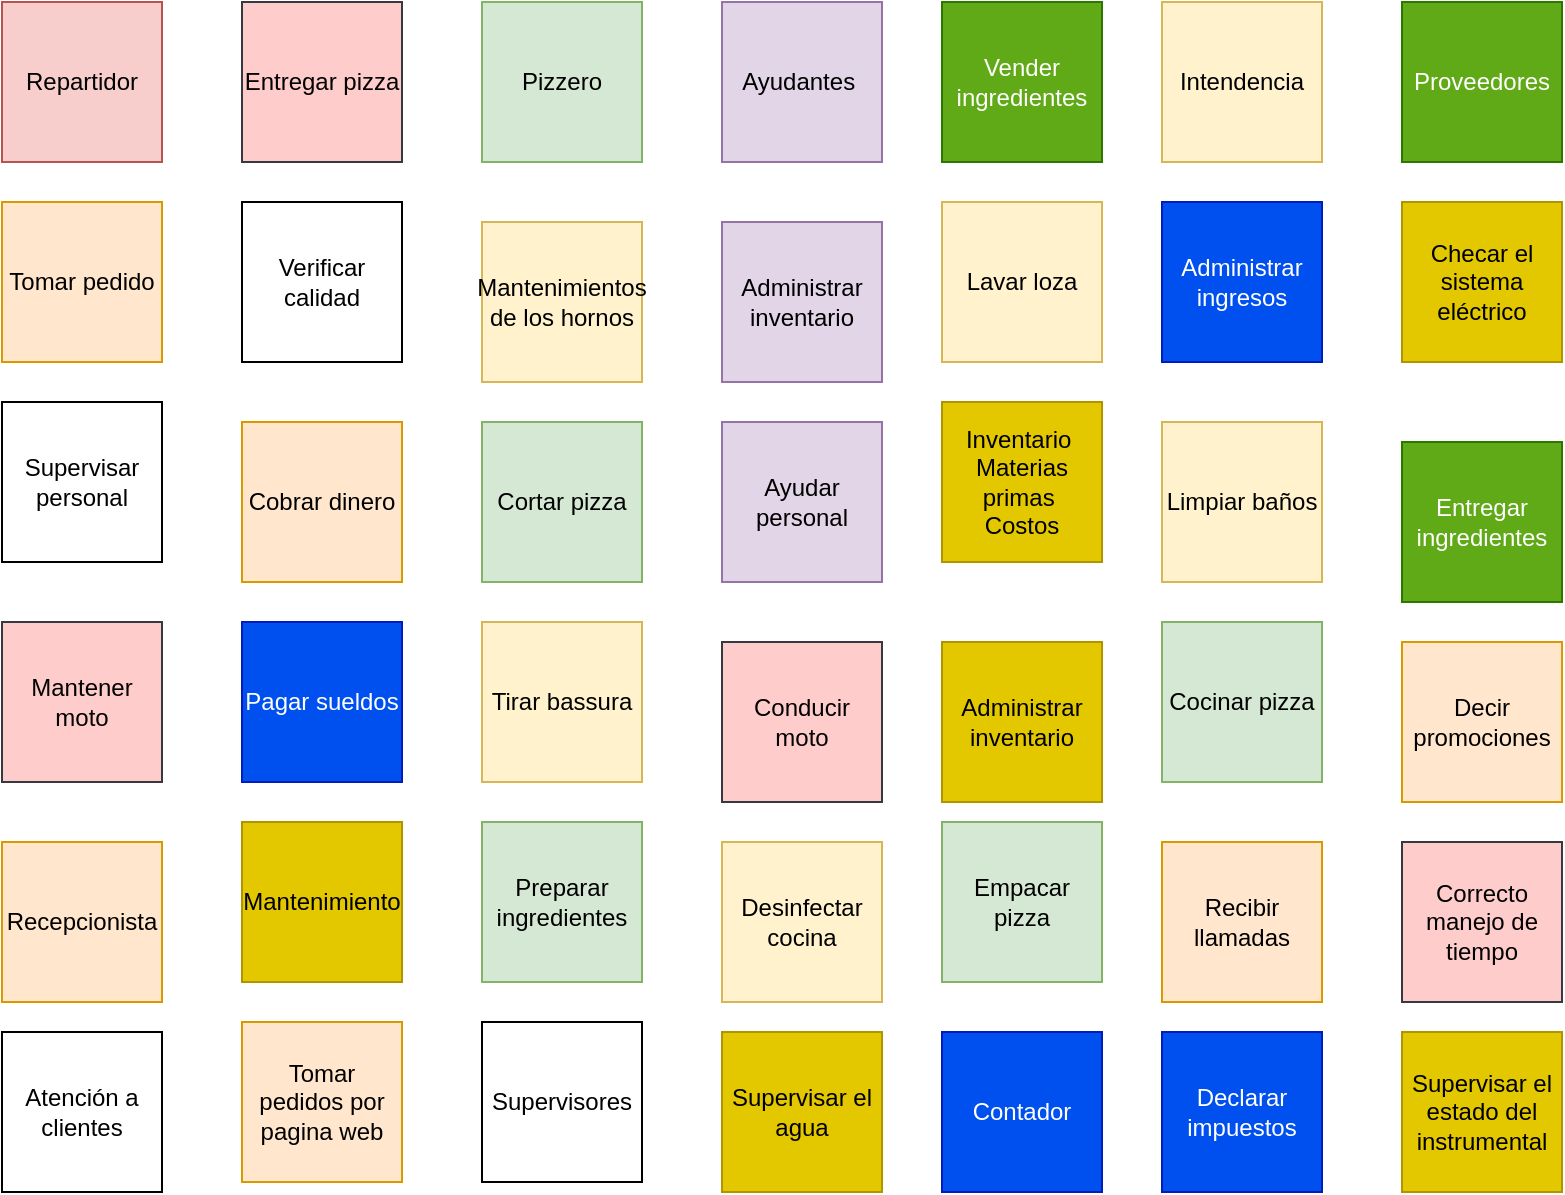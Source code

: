 <mxfile version="22.1.4" type="device">
  <diagram name="Página-1" id="Gcu6QkLEbJUsuPrDkczb">
    <mxGraphModel dx="1509" dy="808" grid="1" gridSize="10" guides="1" tooltips="1" connect="1" arrows="1" fold="1" page="1" pageScale="1" pageWidth="827" pageHeight="1169" math="0" shadow="0">
      <root>
        <mxCell id="0" />
        <mxCell id="1" parent="0" />
        <mxCell id="gV20s4b7UiAh3y79HGsj-1" value="Repartidor" style="whiteSpace=wrap;html=1;aspect=fixed;fillColor=#f8cecc;strokeColor=#b85450;" vertex="1" parent="1">
          <mxGeometry x="380" y="160" width="80" height="80" as="geometry" />
        </mxCell>
        <mxCell id="gV20s4b7UiAh3y79HGsj-2" value="Recepcionista" style="whiteSpace=wrap;html=1;aspect=fixed;fillColor=#ffe6cc;strokeColor=#d79b00;" vertex="1" parent="1">
          <mxGeometry x="380" y="580" width="80" height="80" as="geometry" />
        </mxCell>
        <mxCell id="gV20s4b7UiAh3y79HGsj-3" value="Pizzero" style="whiteSpace=wrap;html=1;aspect=fixed;fillColor=#d5e8d4;strokeColor=#82b366;" vertex="1" parent="1">
          <mxGeometry x="620" y="160" width="80" height="80" as="geometry" />
        </mxCell>
        <mxCell id="gV20s4b7UiAh3y79HGsj-4" value="Ayudantes&amp;nbsp;" style="whiteSpace=wrap;html=1;aspect=fixed;fillColor=#e1d5e7;strokeColor=#9673a6;" vertex="1" parent="1">
          <mxGeometry x="740" y="160" width="80" height="80" as="geometry" />
        </mxCell>
        <mxCell id="gV20s4b7UiAh3y79HGsj-5" value="Supervisores" style="whiteSpace=wrap;html=1;aspect=fixed;" vertex="1" parent="1">
          <mxGeometry x="620" y="670" width="80" height="80" as="geometry" />
        </mxCell>
        <mxCell id="gV20s4b7UiAh3y79HGsj-6" value="Intendencia" style="whiteSpace=wrap;html=1;aspect=fixed;fillColor=#fff2cc;strokeColor=#d6b656;" vertex="1" parent="1">
          <mxGeometry x="960" y="160" width="80" height="80" as="geometry" />
        </mxCell>
        <mxCell id="gV20s4b7UiAh3y79HGsj-7" value="Proveedores" style="whiteSpace=wrap;html=1;aspect=fixed;fillColor=#60a917;fontColor=#ffffff;strokeColor=#2D7600;" vertex="1" parent="1">
          <mxGeometry x="1080" y="160" width="80" height="80" as="geometry" />
        </mxCell>
        <mxCell id="gV20s4b7UiAh3y79HGsj-8" value="Contador" style="whiteSpace=wrap;html=1;aspect=fixed;fillColor=#0050ef;fontColor=#ffffff;strokeColor=#001DBC;" vertex="1" parent="1">
          <mxGeometry x="850" y="675" width="80" height="80" as="geometry" />
        </mxCell>
        <mxCell id="gV20s4b7UiAh3y79HGsj-9" value="Mantenimiento" style="whiteSpace=wrap;html=1;aspect=fixed;fillColor=#e3c800;fontColor=#000000;strokeColor=#B09500;" vertex="1" parent="1">
          <mxGeometry x="500" y="570" width="80" height="80" as="geometry" />
        </mxCell>
        <mxCell id="gV20s4b7UiAh3y79HGsj-10" value="Entregar pizza" style="whiteSpace=wrap;html=1;aspect=fixed;fillColor=#ffcccc;strokeColor=#36393d;" vertex="1" parent="1">
          <mxGeometry x="500" y="160" width="80" height="80" as="geometry" />
        </mxCell>
        <mxCell id="gV20s4b7UiAh3y79HGsj-11" value="Tomar pedido" style="whiteSpace=wrap;html=1;aspect=fixed;fillColor=#ffe6cc;strokeColor=#d79b00;" vertex="1" parent="1">
          <mxGeometry x="380" y="260" width="80" height="80" as="geometry" />
        </mxCell>
        <mxCell id="gV20s4b7UiAh3y79HGsj-12" value="Cobrar dinero" style="whiteSpace=wrap;html=1;aspect=fixed;fillColor=#ffe6cc;strokeColor=#d79b00;" vertex="1" parent="1">
          <mxGeometry x="500" y="370" width="80" height="80" as="geometry" />
        </mxCell>
        <mxCell id="gV20s4b7UiAh3y79HGsj-13" value="Decir promociones" style="whiteSpace=wrap;html=1;aspect=fixed;fillColor=#ffe6cc;strokeColor=#d79b00;" vertex="1" parent="1">
          <mxGeometry x="1080" y="480" width="80" height="80" as="geometry" />
        </mxCell>
        <mxCell id="gV20s4b7UiAh3y79HGsj-14" value="Recibir llamadas" style="whiteSpace=wrap;html=1;aspect=fixed;fillColor=#ffe6cc;strokeColor=#d79b00;" vertex="1" parent="1">
          <mxGeometry x="960" y="580" width="80" height="80" as="geometry" />
        </mxCell>
        <mxCell id="gV20s4b7UiAh3y79HGsj-15" value="Cocinar pizza" style="whiteSpace=wrap;html=1;aspect=fixed;fillColor=#d5e8d4;strokeColor=#82b366;" vertex="1" parent="1">
          <mxGeometry x="960" y="470" width="80" height="80" as="geometry" />
        </mxCell>
        <mxCell id="gV20s4b7UiAh3y79HGsj-16" value="Verificar calidad" style="whiteSpace=wrap;html=1;aspect=fixed;" vertex="1" parent="1">
          <mxGeometry x="500" y="260" width="80" height="80" as="geometry" />
        </mxCell>
        <mxCell id="gV20s4b7UiAh3y79HGsj-17" value="Lavar loza" style="whiteSpace=wrap;html=1;aspect=fixed;fillColor=#fff2cc;strokeColor=#d6b656;" vertex="1" parent="1">
          <mxGeometry x="850" y="260" width="80" height="80" as="geometry" />
        </mxCell>
        <mxCell id="gV20s4b7UiAh3y79HGsj-18" value="Administrar ingresos" style="whiteSpace=wrap;html=1;aspect=fixed;fillColor=#0050ef;fontColor=#ffffff;strokeColor=#001DBC;" vertex="1" parent="1">
          <mxGeometry x="960" y="260" width="80" height="80" as="geometry" />
        </mxCell>
        <mxCell id="gV20s4b7UiAh3y79HGsj-19" value="Declarar impuestos" style="whiteSpace=wrap;html=1;aspect=fixed;fillColor=#0050ef;fontColor=#ffffff;strokeColor=#001DBC;" vertex="1" parent="1">
          <mxGeometry x="960" y="675" width="80" height="80" as="geometry" />
        </mxCell>
        <mxCell id="gV20s4b7UiAh3y79HGsj-20" value="Pagar sueldos" style="whiteSpace=wrap;html=1;aspect=fixed;fillColor=#0050ef;fontColor=#ffffff;strokeColor=#001DBC;" vertex="1" parent="1">
          <mxGeometry x="500" y="470" width="80" height="80" as="geometry" />
        </mxCell>
        <mxCell id="gV20s4b7UiAh3y79HGsj-21" value="Atención a clientes" style="whiteSpace=wrap;html=1;aspect=fixed;" vertex="1" parent="1">
          <mxGeometry x="380" y="675" width="80" height="80" as="geometry" />
        </mxCell>
        <mxCell id="gV20s4b7UiAh3y79HGsj-22" value="Limpiar baños" style="whiteSpace=wrap;html=1;aspect=fixed;fillColor=#fff2cc;strokeColor=#d6b656;" vertex="1" parent="1">
          <mxGeometry x="960" y="370" width="80" height="80" as="geometry" />
        </mxCell>
        <mxCell id="gV20s4b7UiAh3y79HGsj-23" value="Desinfectar cocina" style="whiteSpace=wrap;html=1;aspect=fixed;fillColor=#fff2cc;strokeColor=#d6b656;" vertex="1" parent="1">
          <mxGeometry x="740" y="580" width="80" height="80" as="geometry" />
        </mxCell>
        <mxCell id="gV20s4b7UiAh3y79HGsj-24" value="Mantenimientos de los hornos" style="whiteSpace=wrap;html=1;aspect=fixed;fillColor=#fff2cc;strokeColor=#d6b656;" vertex="1" parent="1">
          <mxGeometry x="620" y="270" width="80" height="80" as="geometry" />
        </mxCell>
        <mxCell id="gV20s4b7UiAh3y79HGsj-25" value="Tirar bassura" style="whiteSpace=wrap;html=1;aspect=fixed;fillColor=#fff2cc;strokeColor=#d6b656;" vertex="1" parent="1">
          <mxGeometry x="620" y="470" width="80" height="80" as="geometry" />
        </mxCell>
        <mxCell id="gV20s4b7UiAh3y79HGsj-26" value="Supervisar personal" style="whiteSpace=wrap;html=1;aspect=fixed;" vertex="1" parent="1">
          <mxGeometry x="380" y="360" width="80" height="80" as="geometry" />
        </mxCell>
        <mxCell id="gV20s4b7UiAh3y79HGsj-27" value="Cortar pizza" style="whiteSpace=wrap;html=1;aspect=fixed;fillColor=#d5e8d4;strokeColor=#82b366;" vertex="1" parent="1">
          <mxGeometry x="620" y="370" width="80" height="80" as="geometry" />
        </mxCell>
        <mxCell id="gV20s4b7UiAh3y79HGsj-28" value="Empacar pizza" style="whiteSpace=wrap;html=1;aspect=fixed;fillColor=#d5e8d4;strokeColor=#82b366;" vertex="1" parent="1">
          <mxGeometry x="850" y="570" width="80" height="80" as="geometry" />
        </mxCell>
        <mxCell id="gV20s4b7UiAh3y79HGsj-29" value="Preparar ingredientes" style="whiteSpace=wrap;html=1;aspect=fixed;fillColor=#d5e8d4;strokeColor=#82b366;" vertex="1" parent="1">
          <mxGeometry x="620" y="570" width="80" height="80" as="geometry" />
        </mxCell>
        <mxCell id="gV20s4b7UiAh3y79HGsj-30" value="Conducir moto" style="whiteSpace=wrap;html=1;aspect=fixed;fillColor=#ffcccc;strokeColor=#36393d;" vertex="1" parent="1">
          <mxGeometry x="740" y="480" width="80" height="80" as="geometry" />
        </mxCell>
        <mxCell id="gV20s4b7UiAh3y79HGsj-31" value="Vender ingredientes" style="whiteSpace=wrap;html=1;aspect=fixed;fillColor=#60a917;fontColor=#ffffff;strokeColor=#2D7600;" vertex="1" parent="1">
          <mxGeometry x="850" y="160" width="80" height="80" as="geometry" />
        </mxCell>
        <mxCell id="gV20s4b7UiAh3y79HGsj-32" value="Entregar ingredientes" style="whiteSpace=wrap;html=1;aspect=fixed;fillColor=#60a917;fontColor=#ffffff;strokeColor=#2D7600;" vertex="1" parent="1">
          <mxGeometry x="1080" y="380" width="80" height="80" as="geometry" />
        </mxCell>
        <mxCell id="gV20s4b7UiAh3y79HGsj-33" value="Administrar inventario" style="whiteSpace=wrap;html=1;aspect=fixed;fillColor=#e1d5e7;strokeColor=#9673a6;" vertex="1" parent="1">
          <mxGeometry x="740" y="270" width="80" height="80" as="geometry" />
        </mxCell>
        <mxCell id="gV20s4b7UiAh3y79HGsj-34" value="Checar el sistema eléctrico" style="whiteSpace=wrap;html=1;aspect=fixed;fillColor=#e3c800;fontColor=#000000;strokeColor=#B09500;" vertex="1" parent="1">
          <mxGeometry x="1080" y="260" width="80" height="80" as="geometry" />
        </mxCell>
        <mxCell id="gV20s4b7UiAh3y79HGsj-35" value="Supervisar el agua" style="whiteSpace=wrap;html=1;aspect=fixed;fillColor=#e3c800;fontColor=#000000;strokeColor=#B09500;" vertex="1" parent="1">
          <mxGeometry x="740" y="675" width="80" height="80" as="geometry" />
        </mxCell>
        <mxCell id="gV20s4b7UiAh3y79HGsj-36" value="Administrar inventario" style="whiteSpace=wrap;html=1;aspect=fixed;fillColor=#e3c800;fontColor=#000000;strokeColor=#B09500;" vertex="1" parent="1">
          <mxGeometry x="850" y="480" width="80" height="80" as="geometry" />
        </mxCell>
        <mxCell id="gV20s4b7UiAh3y79HGsj-37" value="Mantener moto" style="whiteSpace=wrap;html=1;aspect=fixed;fillColor=#ffcccc;strokeColor=#36393d;" vertex="1" parent="1">
          <mxGeometry x="380" y="470" width="80" height="80" as="geometry" />
        </mxCell>
        <mxCell id="gV20s4b7UiAh3y79HGsj-38" value="Ayudar personal" style="whiteSpace=wrap;html=1;aspect=fixed;fillColor=#e1d5e7;strokeColor=#9673a6;" vertex="1" parent="1">
          <mxGeometry x="740" y="370" width="80" height="80" as="geometry" />
        </mxCell>
        <mxCell id="gV20s4b7UiAh3y79HGsj-39" value="Inventario&amp;nbsp;&lt;br&gt;Materias primas&amp;nbsp;&lt;br&gt;Costos" style="whiteSpace=wrap;html=1;aspect=fixed;fillColor=#e3c800;fontColor=#000000;strokeColor=#B09500;" vertex="1" parent="1">
          <mxGeometry x="850" y="360" width="80" height="80" as="geometry" />
        </mxCell>
        <mxCell id="gV20s4b7UiAh3y79HGsj-40" value="Tomar pedidos por pagina web" style="whiteSpace=wrap;html=1;aspect=fixed;fillColor=#ffe6cc;strokeColor=#d79b00;" vertex="1" parent="1">
          <mxGeometry x="500" y="670" width="80" height="80" as="geometry" />
        </mxCell>
        <mxCell id="gV20s4b7UiAh3y79HGsj-43" value="Correcto manejo de tiempo" style="whiteSpace=wrap;html=1;aspect=fixed;fillColor=#ffcccc;strokeColor=#36393d;" vertex="1" parent="1">
          <mxGeometry x="1080" y="580" width="80" height="80" as="geometry" />
        </mxCell>
        <mxCell id="gV20s4b7UiAh3y79HGsj-44" value="Supervisar el estado del instrumental" style="whiteSpace=wrap;html=1;aspect=fixed;fillColor=#e3c800;fontColor=#000000;strokeColor=#B09500;" vertex="1" parent="1">
          <mxGeometry x="1080" y="675" width="80" height="80" as="geometry" />
        </mxCell>
      </root>
    </mxGraphModel>
  </diagram>
</mxfile>
